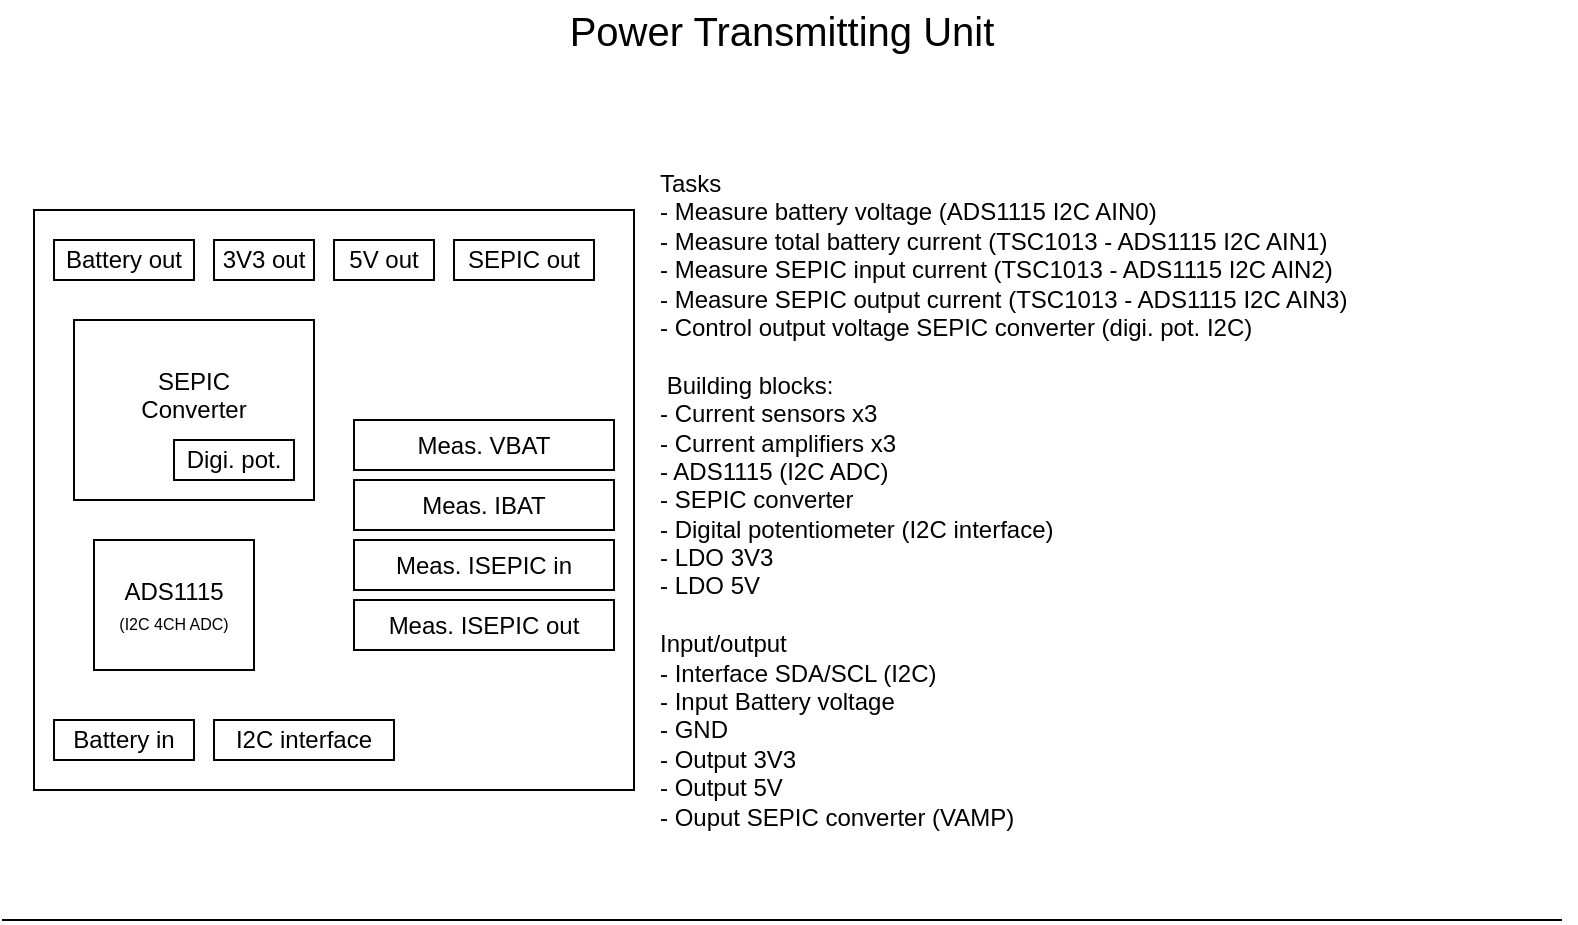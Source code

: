 <mxfile version="21.6.5" type="device">
  <diagram name="Page-1" id="AzwJGs6xZ2qGH026OkKW">
    <mxGraphModel dx="1434" dy="964" grid="1" gridSize="10" guides="1" tooltips="1" connect="1" arrows="1" fold="1" page="1" pageScale="1" pageWidth="827" pageHeight="1169" math="0" shadow="0">
      <root>
        <mxCell id="0" />
        <mxCell id="1" parent="0" />
        <mxCell id="5BrET9XCrMvolj7ojVA5-1" value="" style="rounded=0;whiteSpace=wrap;html=1;" vertex="1" parent="1">
          <mxGeometry x="40" y="125" width="300" height="290" as="geometry" />
        </mxCell>
        <mxCell id="5BrET9XCrMvolj7ojVA5-2" value="&lt;font style=&quot;font-size: 20px;&quot;&gt;Power Transmitting Unit&lt;/font&gt;" style="text;html=1;strokeColor=none;fillColor=none;align=center;verticalAlign=middle;whiteSpace=wrap;rounded=0;" vertex="1" parent="1">
          <mxGeometry x="254" y="20" width="320" height="30" as="geometry" />
        </mxCell>
        <mxCell id="5BrET9XCrMvolj7ojVA5-3" value="SEPIC&lt;br&gt;Converter&lt;br&gt;&amp;nbsp;&amp;nbsp;" style="rounded=0;whiteSpace=wrap;html=1;" vertex="1" parent="1">
          <mxGeometry x="60" y="180" width="120" height="90" as="geometry" />
        </mxCell>
        <mxCell id="5BrET9XCrMvolj7ojVA5-4" value="Tasks&lt;br&gt;- Measure battery voltage (ADS1115 I2C AIN0)&lt;br&gt;- Measure total battery current (TSC1013 - ADS1115 I2C AIN1)&lt;br&gt;- Measure SEPIC input current (TSC1013 - ADS1115 I2C AIN2)&lt;br&gt;- Measure SEPIC output current (TSC1013 - ADS1115 I2C AIN3)&lt;br&gt;- Control output voltage SEPIC converter (digi. pot. I2C)&lt;br&gt;&lt;br&gt;&amp;nbsp;Building blocks:&lt;br&gt;- Current sensors x3&lt;br&gt;- Current amplifiers x3&lt;br&gt;- ADS1115 (I2C ADC)&lt;br&gt;- SEPIC converter&lt;br&gt;- Digital potentiometer (I2C interface)&lt;br&gt;- LDO 3V3&lt;br&gt;- LDO 5V&lt;br&gt;&lt;br&gt;Input/output&lt;br&gt;- Interface SDA/SCL (I2C)&lt;br&gt;- Input Battery voltage&lt;br&gt;- GND&lt;br&gt;- Output&amp;nbsp;3V3&lt;br&gt;- Output 5V&lt;br&gt;- Ouput SEPIC converter (VAMP)" style="text;html=1;strokeColor=none;fillColor=none;align=left;verticalAlign=middle;whiteSpace=wrap;rounded=0;" vertex="1" parent="1">
          <mxGeometry x="351" y="100" width="460" height="340" as="geometry" />
        </mxCell>
        <mxCell id="5BrET9XCrMvolj7ojVA5-5" value="Digi. pot." style="rounded=0;whiteSpace=wrap;html=1;" vertex="1" parent="1">
          <mxGeometry x="110" y="240" width="60" height="20" as="geometry" />
        </mxCell>
        <mxCell id="5BrET9XCrMvolj7ojVA5-6" value="Battery in" style="rounded=0;whiteSpace=wrap;html=1;" vertex="1" parent="1">
          <mxGeometry x="50" y="380" width="70" height="20" as="geometry" />
        </mxCell>
        <mxCell id="5BrET9XCrMvolj7ojVA5-7" value="Battery out" style="rounded=0;whiteSpace=wrap;html=1;" vertex="1" parent="1">
          <mxGeometry x="50" y="140" width="70" height="20" as="geometry" />
        </mxCell>
        <mxCell id="5BrET9XCrMvolj7ojVA5-10" value="3V3 out" style="rounded=0;whiteSpace=wrap;html=1;" vertex="1" parent="1">
          <mxGeometry x="130" y="140" width="50" height="20" as="geometry" />
        </mxCell>
        <mxCell id="5BrET9XCrMvolj7ojVA5-11" value="5V out" style="rounded=0;whiteSpace=wrap;html=1;" vertex="1" parent="1">
          <mxGeometry x="190" y="140" width="50" height="20" as="geometry" />
        </mxCell>
        <mxCell id="5BrET9XCrMvolj7ojVA5-12" value="SEPIC out" style="rounded=0;whiteSpace=wrap;html=1;" vertex="1" parent="1">
          <mxGeometry x="250" y="140" width="70" height="20" as="geometry" />
        </mxCell>
        <mxCell id="5BrET9XCrMvolj7ojVA5-13" value="I2C interface" style="rounded=0;whiteSpace=wrap;html=1;" vertex="1" parent="1">
          <mxGeometry x="130" y="380" width="90" height="20" as="geometry" />
        </mxCell>
        <mxCell id="5BrET9XCrMvolj7ojVA5-15" value="ADS1115&lt;br&gt;&lt;font style=&quot;font-size: 8px;&quot;&gt;(I2C 4CH ADC)&lt;/font&gt;" style="rounded=0;whiteSpace=wrap;html=1;" vertex="1" parent="1">
          <mxGeometry x="70" y="290" width="80" height="65" as="geometry" />
        </mxCell>
        <mxCell id="5BrET9XCrMvolj7ojVA5-16" value="Meas. IBAT" style="rounded=0;whiteSpace=wrap;html=1;" vertex="1" parent="1">
          <mxGeometry x="200" y="260" width="130" height="25" as="geometry" />
        </mxCell>
        <mxCell id="5BrET9XCrMvolj7ojVA5-17" value="Meas.&amp;nbsp;ISEPIC in" style="rounded=0;whiteSpace=wrap;html=1;" vertex="1" parent="1">
          <mxGeometry x="200" y="290" width="130" height="25" as="geometry" />
        </mxCell>
        <mxCell id="5BrET9XCrMvolj7ojVA5-18" value="Meas. VBAT" style="rounded=0;whiteSpace=wrap;html=1;" vertex="1" parent="1">
          <mxGeometry x="200" y="230" width="130" height="25" as="geometry" />
        </mxCell>
        <mxCell id="5BrET9XCrMvolj7ojVA5-19" value="Meas. ISEPIC out" style="rounded=0;whiteSpace=wrap;html=1;" vertex="1" parent="1">
          <mxGeometry x="200" y="320" width="130" height="25" as="geometry" />
        </mxCell>
        <mxCell id="5BrET9XCrMvolj7ojVA5-20" value="" style="endArrow=none;html=1;rounded=0;" edge="1" parent="1">
          <mxGeometry width="50" height="50" relative="1" as="geometry">
            <mxPoint x="24" y="480" as="sourcePoint" />
            <mxPoint x="804" y="480" as="targetPoint" />
          </mxGeometry>
        </mxCell>
      </root>
    </mxGraphModel>
  </diagram>
</mxfile>
